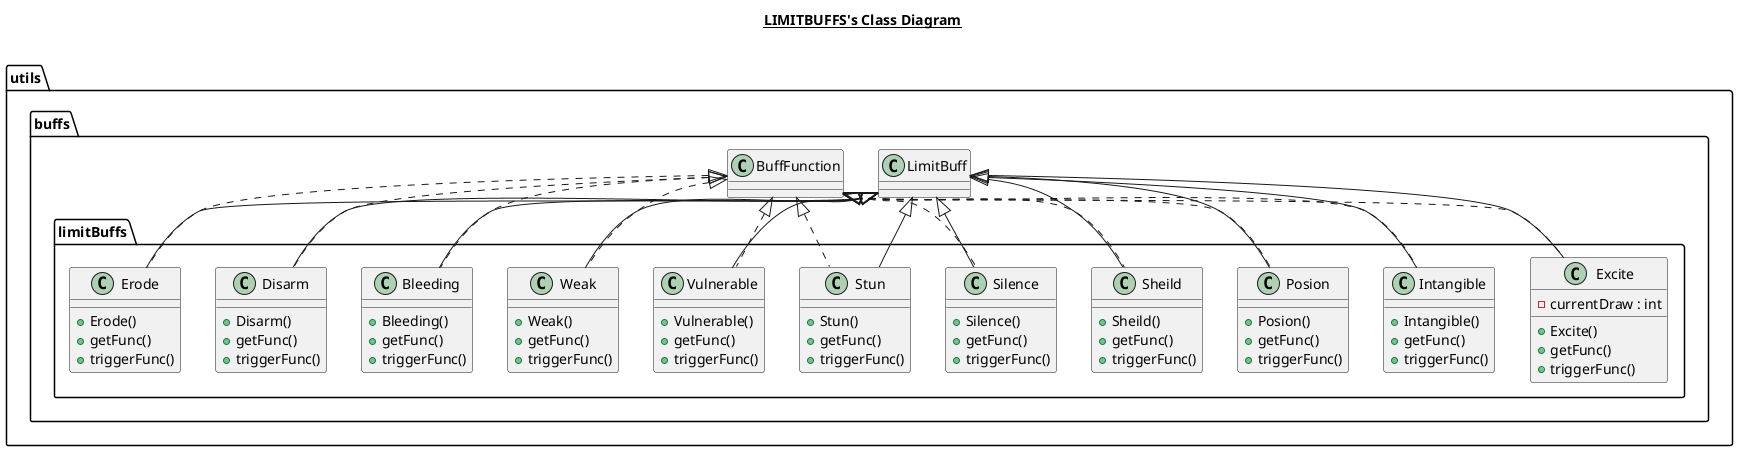 @startuml

title __LIMITBUFFS's Class Diagram__\n


          class utils.buffs.limitBuffs.Bleeding {
              + Bleeding()
              + getFunc()
              + triggerFunc()
  
  }
  


          class utils.buffs.limitBuffs.Disarm {
              + Disarm()
              + getFunc()
              + triggerFunc()
  
  }
  


          class utils.buffs.limitBuffs.Erode {
              + Erode()
              + getFunc()
              + triggerFunc()
  
  }
  


          class utils.buffs.limitBuffs.Excite {
              - currentDraw : int
              + Excite()
              + getFunc()
              + triggerFunc()
  
  }
  


          class utils.buffs.limitBuffs.Intangible {
              + Intangible()
              + getFunc()
              + triggerFunc()
  
  }
  


          class utils.buffs.limitBuffs.Posion {
              + Posion()
              + getFunc()
              + triggerFunc()
  
  }
  


          class utils.buffs.limitBuffs.Sheild {
              + Sheild()
              + getFunc()
              + triggerFunc()
  
  }
  


          class utils.buffs.limitBuffs.Silence {
              + Silence()
              + getFunc()
              + triggerFunc()
  
  }
  


          class utils.buffs.limitBuffs.Stun {
              + Stun()
              + getFunc()
              + triggerFunc()
  
  }
  


          class utils.buffs.limitBuffs.Vulnerable {
              + Vulnerable()
              + getFunc()
              + triggerFunc()
  
  }
  


          class utils.buffs.limitBuffs.Weak {
              + Weak()
              + getFunc()
              + triggerFunc()
  
  }
  

  utils.buffs.limitBuffs.Bleeding .up.|> utils.buffs.BuffFunction
  utils.buffs.limitBuffs.Bleeding -up-|> utils.buffs.LimitBuff
  utils.buffs.limitBuffs.Disarm .up.|> utils.buffs.BuffFunction
  utils.buffs.limitBuffs.Disarm -up-|> utils.buffs.LimitBuff
  utils.buffs.limitBuffs.Erode .up.|> utils.buffs.BuffFunction
  utils.buffs.limitBuffs.Erode -up-|> utils.buffs.LimitBuff
  utils.buffs.limitBuffs.Excite .up.|> utils.buffs.BuffFunction
  utils.buffs.limitBuffs.Excite -up-|> utils.buffs.LimitBuff
  utils.buffs.limitBuffs.Intangible .up.|> utils.buffs.BuffFunction
  utils.buffs.limitBuffs.Intangible -up-|> utils.buffs.LimitBuff
  utils.buffs.limitBuffs.Posion .up.|> utils.buffs.BuffFunction
  utils.buffs.limitBuffs.Posion -up-|> utils.buffs.LimitBuff
  utils.buffs.limitBuffs.Sheild .up.|> utils.buffs.BuffFunction
  utils.buffs.limitBuffs.Sheild -up-|> utils.buffs.LimitBuff
  utils.buffs.limitBuffs.Silence .up.|> utils.buffs.BuffFunction
  utils.buffs.limitBuffs.Silence -up-|> utils.buffs.LimitBuff
  utils.buffs.limitBuffs.Stun .up.|> utils.buffs.BuffFunction
  utils.buffs.limitBuffs.Stun -up-|> utils.buffs.LimitBuff
  utils.buffs.limitBuffs.Vulnerable .up.|> utils.buffs.BuffFunction
  utils.buffs.limitBuffs.Vulnerable -up-|> utils.buffs.LimitBuff
  utils.buffs.limitBuffs.Weak .up.|> utils.buffs.BuffFunction
  utils.buffs.limitBuffs.Weak -up-|> utils.buffs.LimitBuff



@enduml
